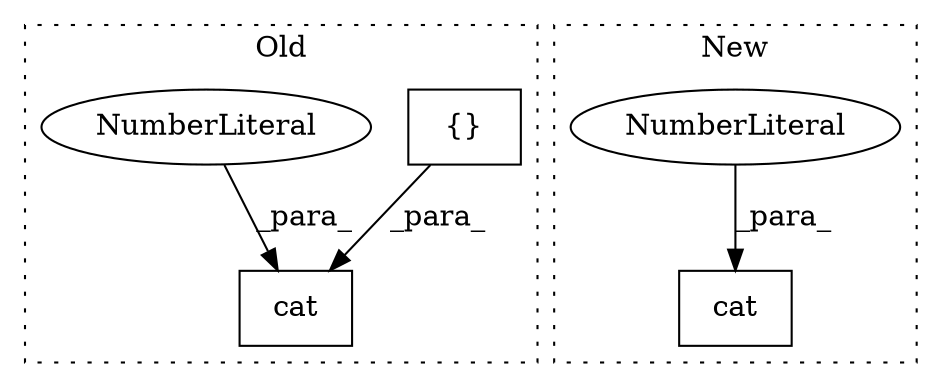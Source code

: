 digraph G {
subgraph cluster0 {
1 [label="{}" a="4" s="11274" l="2" shape="box"];
4 [label="cat" a="32" s="11774,11906" l="19,1" shape="box"];
5 [label="NumberLiteral" a="34" s="11905" l="1" shape="ellipse"];
label = "Old";
style="dotted";
}
subgraph cluster1 {
2 [label="cat" a="32" s="11529,11702" l="19,1" shape="box"];
3 [label="NumberLiteral" a="34" s="11701" l="1" shape="ellipse"];
label = "New";
style="dotted";
}
1 -> 4 [label="_para_"];
3 -> 2 [label="_para_"];
5 -> 4 [label="_para_"];
}
